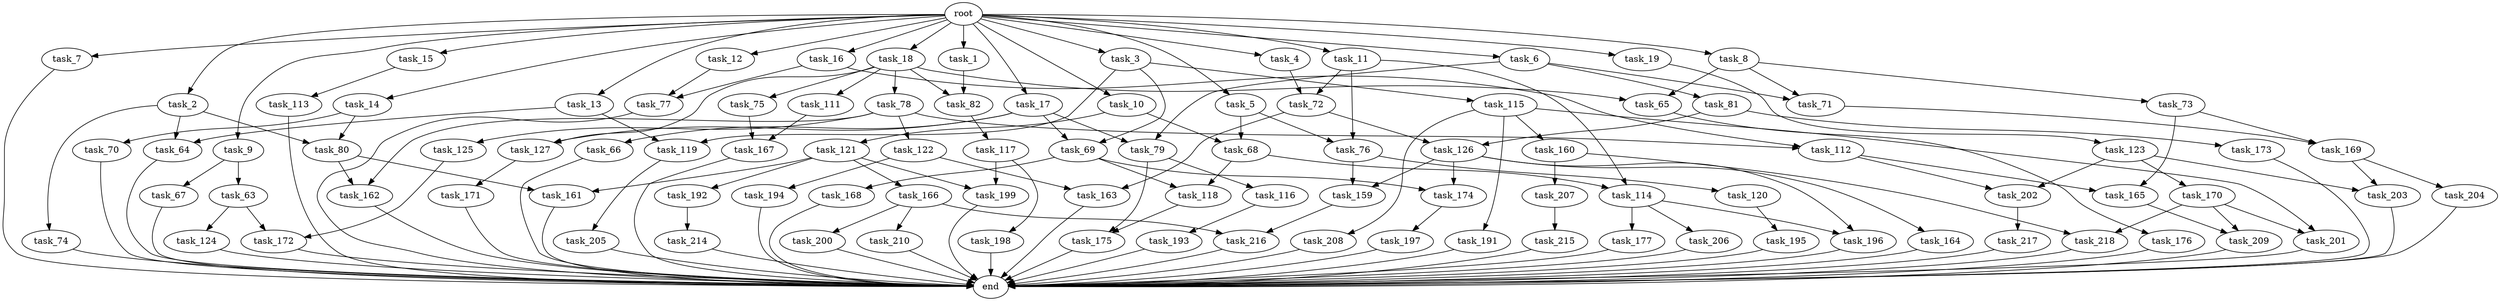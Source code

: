 digraph G {
  root [size="0.000000"];
  task_1 [size="2.048000"];
  task_2 [size="2.048000"];
  task_3 [size="2.048000"];
  task_4 [size="2.048000"];
  task_5 [size="2.048000"];
  task_6 [size="2.048000"];
  task_7 [size="2.048000"];
  task_8 [size="2.048000"];
  task_9 [size="2.048000"];
  task_10 [size="2.048000"];
  task_11 [size="2.048000"];
  task_12 [size="2.048000"];
  task_13 [size="2.048000"];
  task_14 [size="2.048000"];
  task_15 [size="2.048000"];
  task_16 [size="2.048000"];
  task_17 [size="2.048000"];
  task_18 [size="2.048000"];
  task_19 [size="2.048000"];
  task_63 [size="429496729.600000"];
  task_64 [size="1460288880.640000"];
  task_65 [size="549755813.888000"];
  task_66 [size="841813590.016000"];
  task_67 [size="429496729.600000"];
  task_68 [size="1717986918.400000"];
  task_69 [size="1683627180.032000"];
  task_70 [size="1717986918.400000"];
  task_71 [size="893353197.568000"];
  task_72 [size="2491081031.680000"];
  task_73 [size="274877906.944000"];
  task_74 [size="841813590.016000"];
  task_75 [size="274877906.944000"];
  task_76 [size="2199023255.552000"];
  task_77 [size="343597383.680000"];
  task_78 [size="274877906.944000"];
  task_79 [size="1460288880.640000"];
  task_80 [size="2559800508.416000"];
  task_81 [size="618475290.624000"];
  task_82 [size="1666447310.848000"];
  task_111 [size="274877906.944000"];
  task_112 [size="687194767.360000"];
  task_113 [size="1391569403.904000"];
  task_114 [size="1529008357.376000"];
  task_115 [size="841813590.016000"];
  task_116 [size="618475290.624000"];
  task_117 [size="68719476.736000"];
  task_118 [size="498216206.336000"];
  task_119 [size="1460288880.640000"];
  task_120 [size="841813590.016000"];
  task_121 [size="618475290.624000"];
  task_122 [size="618475290.624000"];
  task_123 [size="1717986918.400000"];
  task_124 [size="68719476.736000"];
  task_125 [size="618475290.624000"];
  task_126 [size="1941325217.792000"];
  task_127 [size="1116691496.960000"];
  task_159 [size="1271310319.616000"];
  task_160 [size="68719476.736000"];
  task_161 [size="1047972020.224000"];
  task_162 [size="1047972020.224000"];
  task_163 [size="1717986918.400000"];
  task_164 [size="429496729.600000"];
  task_165 [size="687194767.360000"];
  task_166 [size="618475290.624000"];
  task_167 [size="704374636.544000"];
  task_168 [size="68719476.736000"];
  task_169 [size="1786706395.136000"];
  task_170 [size="429496729.600000"];
  task_171 [size="154618822.656000"];
  task_172 [size="1786706395.136000"];
  task_173 [size="841813590.016000"];
  task_174 [size="498216206.336000"];
  task_175 [size="1717986918.400000"];
  task_176 [size="1717986918.400000"];
  task_177 [size="1391569403.904000"];
  task_191 [size="68719476.736000"];
  task_192 [size="618475290.624000"];
  task_193 [size="618475290.624000"];
  task_194 [size="618475290.624000"];
  task_195 [size="154618822.656000"];
  task_196 [size="1821066133.504000"];
  task_197 [size="429496729.600000"];
  task_198 [size="154618822.656000"];
  task_199 [size="773094113.280000"];
  task_200 [size="618475290.624000"];
  task_201 [size="1460288880.640000"];
  task_202 [size="1047972020.224000"];
  task_203 [size="1271310319.616000"];
  task_204 [size="841813590.016000"];
  task_205 [size="1391569403.904000"];
  task_206 [size="1391569403.904000"];
  task_207 [size="274877906.944000"];
  task_208 [size="68719476.736000"];
  task_209 [size="1821066133.504000"];
  task_210 [size="618475290.624000"];
  task_214 [size="1717986918.400000"];
  task_215 [size="429496729.600000"];
  task_216 [size="1236950581.248000"];
  task_217 [size="1099511627.776000"];
  task_218 [size="1666447310.848000"];
  end [size="0.000000"];

  root -> task_1 [size="1.000000"];
  root -> task_2 [size="1.000000"];
  root -> task_3 [size="1.000000"];
  root -> task_4 [size="1.000000"];
  root -> task_5 [size="1.000000"];
  root -> task_6 [size="1.000000"];
  root -> task_7 [size="1.000000"];
  root -> task_8 [size="1.000000"];
  root -> task_9 [size="1.000000"];
  root -> task_10 [size="1.000000"];
  root -> task_11 [size="1.000000"];
  root -> task_12 [size="1.000000"];
  root -> task_13 [size="1.000000"];
  root -> task_14 [size="1.000000"];
  root -> task_15 [size="1.000000"];
  root -> task_16 [size="1.000000"];
  root -> task_17 [size="1.000000"];
  root -> task_18 [size="1.000000"];
  root -> task_19 [size="1.000000"];
  task_1 -> task_82 [size="679477248.000000"];
  task_2 -> task_64 [size="411041792.000000"];
  task_2 -> task_74 [size="411041792.000000"];
  task_2 -> task_80 [size="411041792.000000"];
  task_3 -> task_69 [size="411041792.000000"];
  task_3 -> task_115 [size="411041792.000000"];
  task_3 -> task_119 [size="411041792.000000"];
  task_4 -> task_72 [size="679477248.000000"];
  task_5 -> task_68 [size="536870912.000000"];
  task_5 -> task_76 [size="536870912.000000"];
  task_6 -> task_71 [size="301989888.000000"];
  task_6 -> task_79 [size="301989888.000000"];
  task_6 -> task_81 [size="301989888.000000"];
  task_7 -> end [size="1.000000"];
  task_8 -> task_65 [size="134217728.000000"];
  task_8 -> task_71 [size="134217728.000000"];
  task_8 -> task_73 [size="134217728.000000"];
  task_9 -> task_63 [size="209715200.000000"];
  task_9 -> task_67 [size="209715200.000000"];
  task_10 -> task_68 [size="301989888.000000"];
  task_10 -> task_121 [size="301989888.000000"];
  task_11 -> task_72 [size="536870912.000000"];
  task_11 -> task_76 [size="536870912.000000"];
  task_11 -> task_114 [size="536870912.000000"];
  task_12 -> task_77 [size="134217728.000000"];
  task_13 -> task_64 [size="301989888.000000"];
  task_13 -> task_119 [size="301989888.000000"];
  task_14 -> task_70 [size="838860800.000000"];
  task_14 -> task_80 [size="838860800.000000"];
  task_15 -> task_113 [size="679477248.000000"];
  task_16 -> task_77 [size="33554432.000000"];
  task_16 -> task_112 [size="33554432.000000"];
  task_17 -> task_66 [size="411041792.000000"];
  task_17 -> task_69 [size="411041792.000000"];
  task_17 -> task_79 [size="411041792.000000"];
  task_17 -> task_127 [size="411041792.000000"];
  task_18 -> task_65 [size="134217728.000000"];
  task_18 -> task_75 [size="134217728.000000"];
  task_18 -> task_78 [size="134217728.000000"];
  task_18 -> task_82 [size="134217728.000000"];
  task_18 -> task_111 [size="134217728.000000"];
  task_18 -> task_127 [size="134217728.000000"];
  task_19 -> task_123 [size="838860800.000000"];
  task_63 -> task_124 [size="33554432.000000"];
  task_63 -> task_172 [size="33554432.000000"];
  task_64 -> end [size="1.000000"];
  task_65 -> task_176 [size="838860800.000000"];
  task_66 -> end [size="1.000000"];
  task_67 -> end [size="1.000000"];
  task_68 -> task_114 [size="209715200.000000"];
  task_68 -> task_118 [size="209715200.000000"];
  task_69 -> task_118 [size="33554432.000000"];
  task_69 -> task_168 [size="33554432.000000"];
  task_69 -> task_174 [size="33554432.000000"];
  task_70 -> end [size="1.000000"];
  task_71 -> task_169 [size="838860800.000000"];
  task_72 -> task_126 [size="536870912.000000"];
  task_72 -> task_163 [size="536870912.000000"];
  task_73 -> task_165 [size="33554432.000000"];
  task_73 -> task_169 [size="33554432.000000"];
  task_74 -> end [size="1.000000"];
  task_75 -> task_167 [size="209715200.000000"];
  task_76 -> task_120 [size="411041792.000000"];
  task_76 -> task_159 [size="411041792.000000"];
  task_77 -> end [size="1.000000"];
  task_78 -> task_112 [size="301989888.000000"];
  task_78 -> task_122 [size="301989888.000000"];
  task_78 -> task_125 [size="301989888.000000"];
  task_78 -> task_162 [size="301989888.000000"];
  task_79 -> task_116 [size="301989888.000000"];
  task_79 -> task_175 [size="301989888.000000"];
  task_80 -> task_161 [size="209715200.000000"];
  task_80 -> task_162 [size="209715200.000000"];
  task_81 -> task_126 [size="411041792.000000"];
  task_81 -> task_173 [size="411041792.000000"];
  task_82 -> task_117 [size="33554432.000000"];
  task_111 -> task_167 [size="134217728.000000"];
  task_112 -> task_165 [size="301989888.000000"];
  task_112 -> task_202 [size="301989888.000000"];
  task_113 -> end [size="1.000000"];
  task_114 -> task_177 [size="679477248.000000"];
  task_114 -> task_196 [size="679477248.000000"];
  task_114 -> task_206 [size="679477248.000000"];
  task_115 -> task_160 [size="33554432.000000"];
  task_115 -> task_191 [size="33554432.000000"];
  task_115 -> task_201 [size="33554432.000000"];
  task_115 -> task_208 [size="33554432.000000"];
  task_116 -> task_193 [size="301989888.000000"];
  task_117 -> task_198 [size="75497472.000000"];
  task_117 -> task_199 [size="75497472.000000"];
  task_118 -> task_175 [size="536870912.000000"];
  task_119 -> task_205 [size="679477248.000000"];
  task_120 -> task_195 [size="75497472.000000"];
  task_121 -> task_161 [size="301989888.000000"];
  task_121 -> task_166 [size="301989888.000000"];
  task_121 -> task_192 [size="301989888.000000"];
  task_121 -> task_199 [size="301989888.000000"];
  task_122 -> task_163 [size="301989888.000000"];
  task_122 -> task_194 [size="301989888.000000"];
  task_123 -> task_170 [size="209715200.000000"];
  task_123 -> task_202 [size="209715200.000000"];
  task_123 -> task_203 [size="209715200.000000"];
  task_124 -> end [size="1.000000"];
  task_125 -> task_172 [size="838860800.000000"];
  task_126 -> task_159 [size="209715200.000000"];
  task_126 -> task_164 [size="209715200.000000"];
  task_126 -> task_174 [size="209715200.000000"];
  task_126 -> task_196 [size="209715200.000000"];
  task_127 -> task_171 [size="75497472.000000"];
  task_159 -> task_216 [size="301989888.000000"];
  task_160 -> task_207 [size="134217728.000000"];
  task_160 -> task_218 [size="134217728.000000"];
  task_161 -> end [size="1.000000"];
  task_162 -> end [size="1.000000"];
  task_163 -> end [size="1.000000"];
  task_164 -> end [size="1.000000"];
  task_165 -> task_209 [size="209715200.000000"];
  task_166 -> task_200 [size="301989888.000000"];
  task_166 -> task_210 [size="301989888.000000"];
  task_166 -> task_216 [size="301989888.000000"];
  task_167 -> end [size="1.000000"];
  task_168 -> end [size="1.000000"];
  task_169 -> task_203 [size="411041792.000000"];
  task_169 -> task_204 [size="411041792.000000"];
  task_170 -> task_201 [size="679477248.000000"];
  task_170 -> task_209 [size="679477248.000000"];
  task_170 -> task_218 [size="679477248.000000"];
  task_171 -> end [size="1.000000"];
  task_172 -> end [size="1.000000"];
  task_173 -> end [size="1.000000"];
  task_174 -> task_197 [size="209715200.000000"];
  task_175 -> end [size="1.000000"];
  task_176 -> end [size="1.000000"];
  task_177 -> end [size="1.000000"];
  task_191 -> end [size="1.000000"];
  task_192 -> task_214 [size="838860800.000000"];
  task_193 -> end [size="1.000000"];
  task_194 -> end [size="1.000000"];
  task_195 -> end [size="1.000000"];
  task_196 -> end [size="1.000000"];
  task_197 -> end [size="1.000000"];
  task_198 -> end [size="1.000000"];
  task_199 -> end [size="1.000000"];
  task_200 -> end [size="1.000000"];
  task_201 -> end [size="1.000000"];
  task_202 -> task_217 [size="536870912.000000"];
  task_203 -> end [size="1.000000"];
  task_204 -> end [size="1.000000"];
  task_205 -> end [size="1.000000"];
  task_206 -> end [size="1.000000"];
  task_207 -> task_215 [size="209715200.000000"];
  task_208 -> end [size="1.000000"];
  task_209 -> end [size="1.000000"];
  task_210 -> end [size="1.000000"];
  task_214 -> end [size="1.000000"];
  task_215 -> end [size="1.000000"];
  task_216 -> end [size="1.000000"];
  task_217 -> end [size="1.000000"];
  task_218 -> end [size="1.000000"];
}
